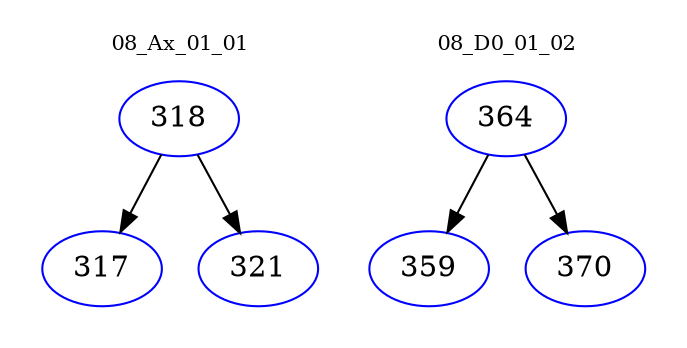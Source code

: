 digraph{
subgraph cluster_0 {
color = white
label = "08_Ax_01_01";
fontsize=10;
T0_318 [label="318", color="blue"]
T0_318 -> T0_317 [color="black"]
T0_317 [label="317", color="blue"]
T0_318 -> T0_321 [color="black"]
T0_321 [label="321", color="blue"]
}
subgraph cluster_1 {
color = white
label = "08_D0_01_02";
fontsize=10;
T1_364 [label="364", color="blue"]
T1_364 -> T1_359 [color="black"]
T1_359 [label="359", color="blue"]
T1_364 -> T1_370 [color="black"]
T1_370 [label="370", color="blue"]
}
}
